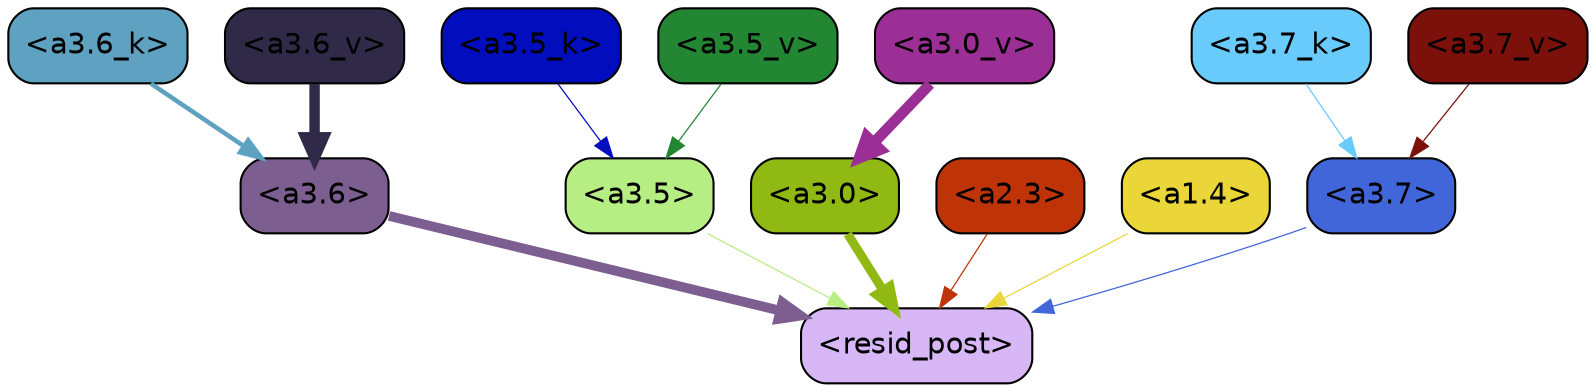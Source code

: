 strict digraph "" {
	graph [bgcolor=transparent,
		layout=dot,
		overlap=false,
		splines=true
	];
	"<a3.7>"	[color=black,
		fillcolor="#4166da",
		fontname=Helvetica,
		shape=box,
		style="filled, rounded"];
	"<resid_post>"	[color=black,
		fillcolor="#d7b7f5",
		fontname=Helvetica,
		shape=box,
		style="filled, rounded"];
	"<a3.7>" -> "<resid_post>"	[color="#4166da",
		penwidth=0.6];
	"<a3.6>"	[color=black,
		fillcolor="#7d5e91",
		fontname=Helvetica,
		shape=box,
		style="filled, rounded"];
	"<a3.6>" -> "<resid_post>"	[color="#7d5e91",
		penwidth=4.646730065345764];
	"<a3.5>"	[color=black,
		fillcolor="#b7ee84",
		fontname=Helvetica,
		shape=box,
		style="filled, rounded"];
	"<a3.5>" -> "<resid_post>"	[color="#b7ee84",
		penwidth=0.6];
	"<a3.0>"	[color=black,
		fillcolor="#90b913",
		fontname=Helvetica,
		shape=box,
		style="filled, rounded"];
	"<a3.0>" -> "<resid_post>"	[color="#90b913",
		penwidth=4.323132634162903];
	"<a2.3>"	[color=black,
		fillcolor="#be3408",
		fontname=Helvetica,
		shape=box,
		style="filled, rounded"];
	"<a2.3>" -> "<resid_post>"	[color="#be3408",
		penwidth=0.6];
	"<a1.4>"	[color=black,
		fillcolor="#ead639",
		fontname=Helvetica,
		shape=box,
		style="filled, rounded"];
	"<a1.4>" -> "<resid_post>"	[color="#ead639",
		penwidth=0.6];
	"<a3.7_k>"	[color=black,
		fillcolor="#69cbfc",
		fontname=Helvetica,
		shape=box,
		style="filled, rounded"];
	"<a3.7_k>" -> "<a3.7>"	[color="#69cbfc",
		penwidth=0.6];
	"<a3.6_k>"	[color=black,
		fillcolor="#5ea1c0",
		fontname=Helvetica,
		shape=box,
		style="filled, rounded"];
	"<a3.6_k>" -> "<a3.6>"	[color="#5ea1c0",
		penwidth=2.174198240041733];
	"<a3.5_k>"	[color=black,
		fillcolor="#020ebe",
		fontname=Helvetica,
		shape=box,
		style="filled, rounded"];
	"<a3.5_k>" -> "<a3.5>"	[color="#020ebe",
		penwidth=0.6];
	"<a3.7_v>"	[color=black,
		fillcolor="#7c110b",
		fontname=Helvetica,
		shape=box,
		style="filled, rounded"];
	"<a3.7_v>" -> "<a3.7>"	[color="#7c110b",
		penwidth=0.6];
	"<a3.6_v>"	[color=black,
		fillcolor="#302a48",
		fontname=Helvetica,
		shape=box,
		style="filled, rounded"];
	"<a3.6_v>" -> "<a3.6>"	[color="#302a48",
		penwidth=5.002329230308533];
	"<a3.5_v>"	[color=black,
		fillcolor="#238632",
		fontname=Helvetica,
		shape=box,
		style="filled, rounded"];
	"<a3.5_v>" -> "<a3.5>"	[color="#238632",
		penwidth=0.6];
	"<a3.0_v>"	[color=black,
		fillcolor="#9b2f96",
		fontname=Helvetica,
		shape=box,
		style="filled, rounded"];
	"<a3.0_v>" -> "<a3.0>"	[color="#9b2f96",
		penwidth=5.188832879066467];
}
